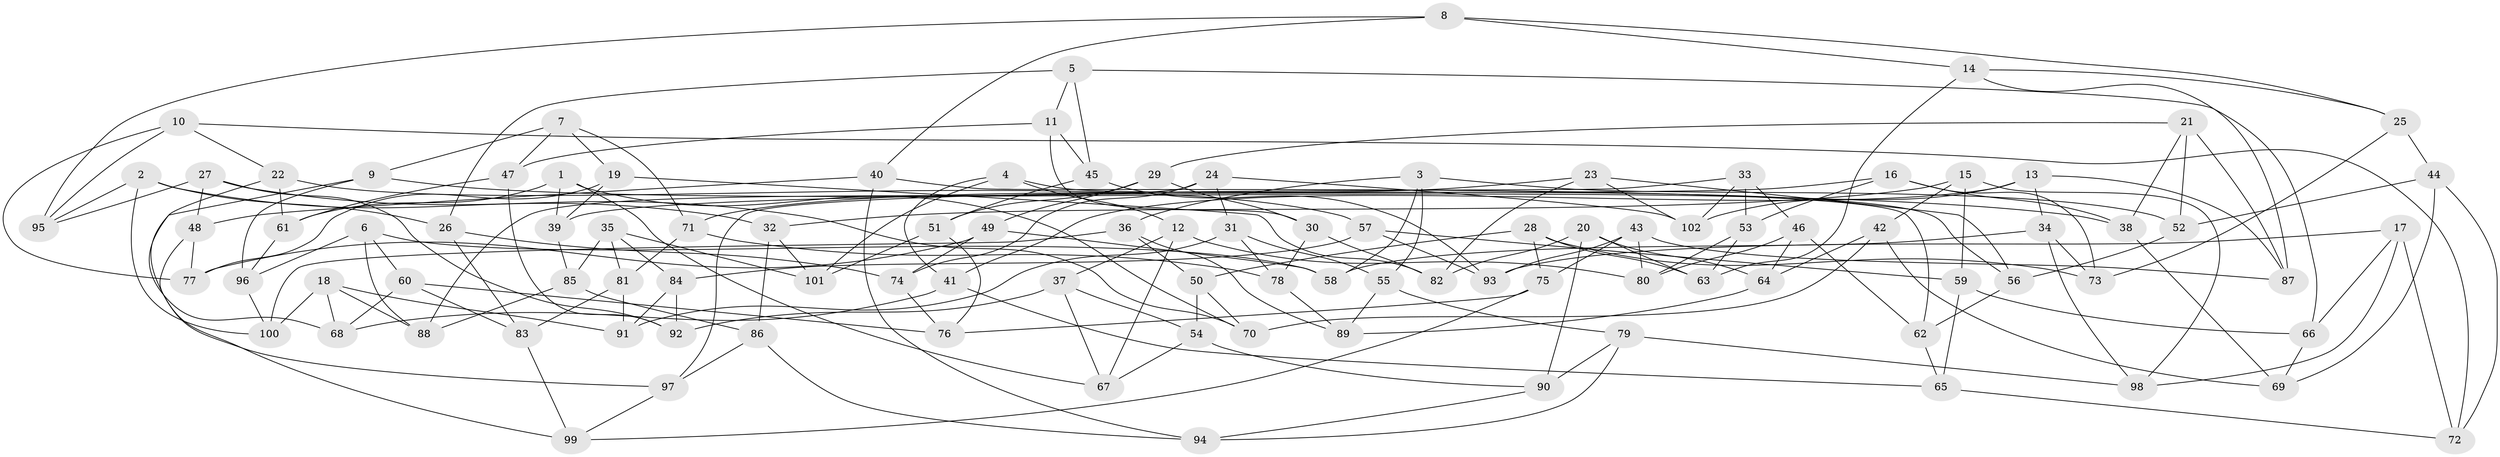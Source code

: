 // coarse degree distribution, {8: 0.0975609756097561, 9: 0.12195121951219512, 4: 0.4634146341463415, 7: 0.07317073170731707, 10: 0.0975609756097561, 5: 0.024390243902439025, 11: 0.024390243902439025, 6: 0.04878048780487805, 3: 0.04878048780487805}
// Generated by graph-tools (version 1.1) at 2025/53/03/04/25 22:53:44]
// undirected, 102 vertices, 204 edges
graph export_dot {
  node [color=gray90,style=filled];
  1;
  2;
  3;
  4;
  5;
  6;
  7;
  8;
  9;
  10;
  11;
  12;
  13;
  14;
  15;
  16;
  17;
  18;
  19;
  20;
  21;
  22;
  23;
  24;
  25;
  26;
  27;
  28;
  29;
  30;
  31;
  32;
  33;
  34;
  35;
  36;
  37;
  38;
  39;
  40;
  41;
  42;
  43;
  44;
  45;
  46;
  47;
  48;
  49;
  50;
  51;
  52;
  53;
  54;
  55;
  56;
  57;
  58;
  59;
  60;
  61;
  62;
  63;
  64;
  65;
  66;
  67;
  68;
  69;
  70;
  71;
  72;
  73;
  74;
  75;
  76;
  77;
  78;
  79;
  80;
  81;
  82;
  83;
  84;
  85;
  86;
  87;
  88;
  89;
  90;
  91;
  92;
  93;
  94;
  95;
  96;
  97;
  98;
  99;
  100;
  101;
  102;
  1 -- 70;
  1 -- 39;
  1 -- 61;
  1 -- 67;
  2 -- 100;
  2 -- 32;
  2 -- 26;
  2 -- 95;
  3 -- 52;
  3 -- 36;
  3 -- 58;
  3 -- 55;
  4 -- 12;
  4 -- 41;
  4 -- 101;
  4 -- 56;
  5 -- 11;
  5 -- 26;
  5 -- 66;
  5 -- 45;
  6 -- 60;
  6 -- 88;
  6 -- 96;
  6 -- 58;
  7 -- 19;
  7 -- 9;
  7 -- 71;
  7 -- 47;
  8 -- 14;
  8 -- 95;
  8 -- 25;
  8 -- 40;
  9 -- 96;
  9 -- 38;
  9 -- 97;
  10 -- 72;
  10 -- 22;
  10 -- 77;
  10 -- 95;
  11 -- 45;
  11 -- 30;
  11 -- 47;
  12 -- 37;
  12 -- 80;
  12 -- 67;
  13 -- 87;
  13 -- 34;
  13 -- 41;
  13 -- 102;
  14 -- 87;
  14 -- 25;
  14 -- 63;
  15 -- 42;
  15 -- 32;
  15 -- 98;
  15 -- 59;
  16 -- 39;
  16 -- 73;
  16 -- 53;
  16 -- 38;
  17 -- 66;
  17 -- 72;
  17 -- 98;
  17 -- 93;
  18 -- 88;
  18 -- 100;
  18 -- 91;
  18 -- 68;
  19 -- 82;
  19 -- 39;
  19 -- 77;
  20 -- 82;
  20 -- 90;
  20 -- 63;
  20 -- 64;
  21 -- 38;
  21 -- 87;
  21 -- 29;
  21 -- 52;
  22 -- 68;
  22 -- 61;
  22 -- 57;
  23 -- 102;
  23 -- 71;
  23 -- 56;
  23 -- 82;
  24 -- 102;
  24 -- 74;
  24 -- 88;
  24 -- 31;
  25 -- 73;
  25 -- 44;
  26 -- 74;
  26 -- 83;
  27 -- 70;
  27 -- 48;
  27 -- 92;
  27 -- 95;
  28 -- 50;
  28 -- 73;
  28 -- 63;
  28 -- 75;
  29 -- 51;
  29 -- 49;
  29 -- 30;
  30 -- 78;
  30 -- 82;
  31 -- 78;
  31 -- 55;
  31 -- 91;
  32 -- 86;
  32 -- 101;
  33 -- 53;
  33 -- 46;
  33 -- 97;
  33 -- 102;
  34 -- 58;
  34 -- 73;
  34 -- 98;
  35 -- 85;
  35 -- 101;
  35 -- 84;
  35 -- 81;
  36 -- 50;
  36 -- 89;
  36 -- 100;
  37 -- 54;
  37 -- 67;
  37 -- 92;
  38 -- 69;
  39 -- 85;
  40 -- 62;
  40 -- 48;
  40 -- 94;
  41 -- 65;
  41 -- 68;
  42 -- 69;
  42 -- 64;
  42 -- 70;
  43 -- 93;
  43 -- 87;
  43 -- 80;
  43 -- 75;
  44 -- 69;
  44 -- 72;
  44 -- 52;
  45 -- 93;
  45 -- 51;
  46 -- 80;
  46 -- 62;
  46 -- 64;
  47 -- 61;
  47 -- 92;
  48 -- 99;
  48 -- 77;
  49 -- 74;
  49 -- 58;
  49 -- 77;
  50 -- 70;
  50 -- 54;
  51 -- 101;
  51 -- 76;
  52 -- 56;
  53 -- 63;
  53 -- 80;
  54 -- 90;
  54 -- 67;
  55 -- 89;
  55 -- 79;
  56 -- 62;
  57 -- 84;
  57 -- 93;
  57 -- 59;
  59 -- 66;
  59 -- 65;
  60 -- 76;
  60 -- 83;
  60 -- 68;
  61 -- 96;
  62 -- 65;
  64 -- 89;
  65 -- 72;
  66 -- 69;
  71 -- 81;
  71 -- 78;
  74 -- 76;
  75 -- 99;
  75 -- 76;
  78 -- 89;
  79 -- 98;
  79 -- 90;
  79 -- 94;
  81 -- 83;
  81 -- 91;
  83 -- 99;
  84 -- 92;
  84 -- 91;
  85 -- 86;
  85 -- 88;
  86 -- 97;
  86 -- 94;
  90 -- 94;
  96 -- 100;
  97 -- 99;
}
